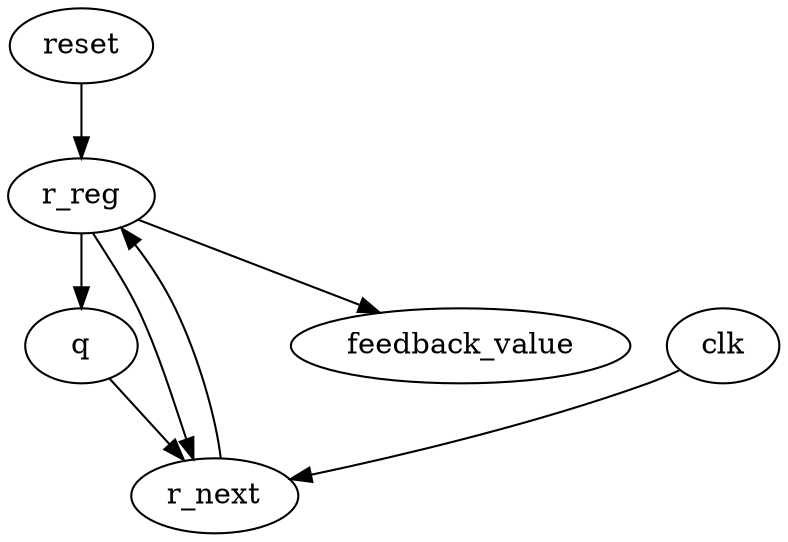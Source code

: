 strict digraph "" {
	reset -> r_reg	[weight=2.0];
	q -> r_next	[weight=1.0];
	clk -> r_next	[weight=1.0];
	r_next -> r_reg	[weight=1.0];
	r_reg -> q	[weight=5.0];
	r_reg -> feedback_value	[weight=1.0];
	r_reg -> r_next	[weight=1.0];
}
